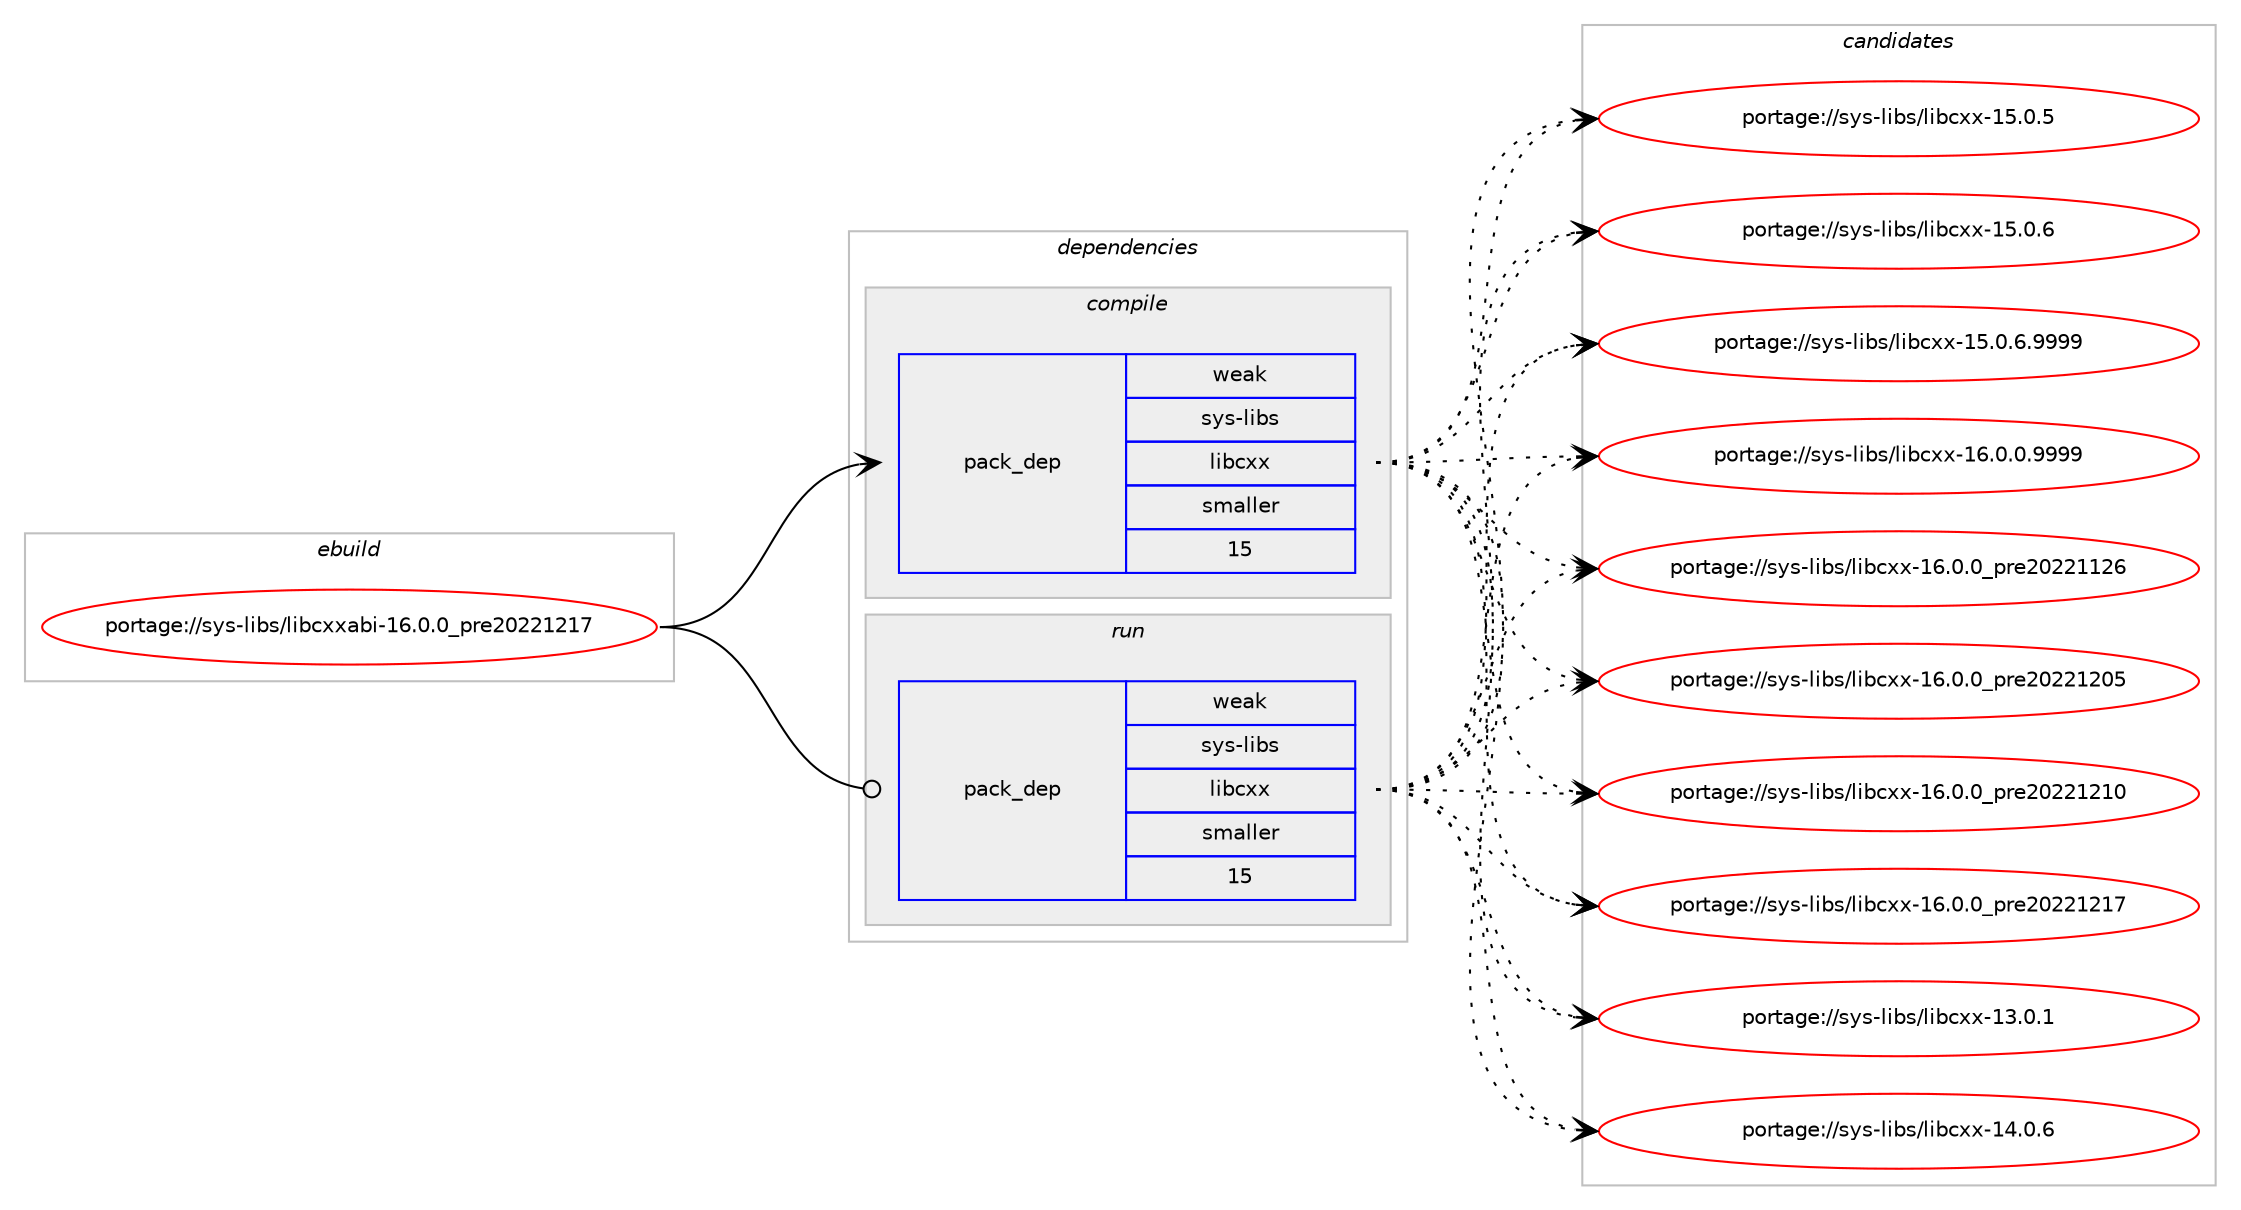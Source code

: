 digraph prolog {

# *************
# Graph options
# *************

newrank=true;
concentrate=true;
compound=true;
graph [rankdir=LR,fontname=Helvetica,fontsize=10,ranksep=1.5];#, ranksep=2.5, nodesep=0.2];
edge  [arrowhead=vee];
node  [fontname=Helvetica,fontsize=10];

# **********
# The ebuild
# **********

subgraph cluster_leftcol {
color=gray;
rank=same;
label=<<i>ebuild</i>>;
id [label="portage://sys-libs/libcxxabi-16.0.0_pre20221217", color=red, width=4, href="../sys-libs/libcxxabi-16.0.0_pre20221217.svg"];
}

# ****************
# The dependencies
# ****************

subgraph cluster_midcol {
color=gray;
label=<<i>dependencies</i>>;
subgraph cluster_compile {
fillcolor="#eeeeee";
style=filled;
label=<<i>compile</i>>;
# *** BEGIN UNKNOWN DEPENDENCY TYPE (TODO) ***
# id -> package_dependency(portage://sys-libs/libcxxabi-16.0.0_pre20221217,install,no,sys-devel,llvm,none,[,,],[slot(16)],[])
# *** END UNKNOWN DEPENDENCY TYPE (TODO) ***

# *** BEGIN UNKNOWN DEPENDENCY TYPE (TODO) ***
# id -> package_dependency(portage://sys-libs/libcxxabi-16.0.0_pre20221217,install,strong,sys-devel,llvm,none,[,,],[slot(0)],[])
# *** END UNKNOWN DEPENDENCY TYPE (TODO) ***

subgraph pack1207 {
dependency1413 [label=<<TABLE BORDER="0" CELLBORDER="1" CELLSPACING="0" CELLPADDING="4" WIDTH="220"><TR><TD ROWSPAN="6" CELLPADDING="30">pack_dep</TD></TR><TR><TD WIDTH="110">weak</TD></TR><TR><TD>sys-libs</TD></TR><TR><TD>libcxx</TD></TR><TR><TD>smaller</TD></TR><TR><TD>15</TD></TR></TABLE>>, shape=none, color=blue];
}
id:e -> dependency1413:w [weight=20,style="solid",arrowhead="vee"];
}
subgraph cluster_compileandrun {
fillcolor="#eeeeee";
style=filled;
label=<<i>compile and run</i>>;
}
subgraph cluster_run {
fillcolor="#eeeeee";
style=filled;
label=<<i>run</i>>;
subgraph pack1208 {
dependency1414 [label=<<TABLE BORDER="0" CELLBORDER="1" CELLSPACING="0" CELLPADDING="4" WIDTH="220"><TR><TD ROWSPAN="6" CELLPADDING="30">pack_dep</TD></TR><TR><TD WIDTH="110">weak</TD></TR><TR><TD>sys-libs</TD></TR><TR><TD>libcxx</TD></TR><TR><TD>smaller</TD></TR><TR><TD>15</TD></TR></TABLE>>, shape=none, color=blue];
}
id:e -> dependency1414:w [weight=20,style="solid",arrowhead="odot"];
}
}

# **************
# The candidates
# **************

subgraph cluster_choices {
rank=same;
color=gray;
label=<<i>candidates</i>>;

subgraph choice1207 {
color=black;
nodesep=1;
choice115121115451081059811547108105989912012045495146484649 [label="portage://sys-libs/libcxx-13.0.1", color=red, width=4,href="../sys-libs/libcxx-13.0.1.svg"];
choice115121115451081059811547108105989912012045495246484654 [label="portage://sys-libs/libcxx-14.0.6", color=red, width=4,href="../sys-libs/libcxx-14.0.6.svg"];
choice115121115451081059811547108105989912012045495346484653 [label="portage://sys-libs/libcxx-15.0.5", color=red, width=4,href="../sys-libs/libcxx-15.0.5.svg"];
choice115121115451081059811547108105989912012045495346484654 [label="portage://sys-libs/libcxx-15.0.6", color=red, width=4,href="../sys-libs/libcxx-15.0.6.svg"];
choice1151211154510810598115471081059899120120454953464846544657575757 [label="portage://sys-libs/libcxx-15.0.6.9999", color=red, width=4,href="../sys-libs/libcxx-15.0.6.9999.svg"];
choice1151211154510810598115471081059899120120454954464846484657575757 [label="portage://sys-libs/libcxx-16.0.0.9999", color=red, width=4,href="../sys-libs/libcxx-16.0.0.9999.svg"];
choice115121115451081059811547108105989912012045495446484648951121141015048505049495054 [label="portage://sys-libs/libcxx-16.0.0_pre20221126", color=red, width=4,href="../sys-libs/libcxx-16.0.0_pre20221126.svg"];
choice115121115451081059811547108105989912012045495446484648951121141015048505049504853 [label="portage://sys-libs/libcxx-16.0.0_pre20221205", color=red, width=4,href="../sys-libs/libcxx-16.0.0_pre20221205.svg"];
choice115121115451081059811547108105989912012045495446484648951121141015048505049504948 [label="portage://sys-libs/libcxx-16.0.0_pre20221210", color=red, width=4,href="../sys-libs/libcxx-16.0.0_pre20221210.svg"];
choice115121115451081059811547108105989912012045495446484648951121141015048505049504955 [label="portage://sys-libs/libcxx-16.0.0_pre20221217", color=red, width=4,href="../sys-libs/libcxx-16.0.0_pre20221217.svg"];
dependency1413:e -> choice115121115451081059811547108105989912012045495146484649:w [style=dotted,weight="100"];
dependency1413:e -> choice115121115451081059811547108105989912012045495246484654:w [style=dotted,weight="100"];
dependency1413:e -> choice115121115451081059811547108105989912012045495346484653:w [style=dotted,weight="100"];
dependency1413:e -> choice115121115451081059811547108105989912012045495346484654:w [style=dotted,weight="100"];
dependency1413:e -> choice1151211154510810598115471081059899120120454953464846544657575757:w [style=dotted,weight="100"];
dependency1413:e -> choice1151211154510810598115471081059899120120454954464846484657575757:w [style=dotted,weight="100"];
dependency1413:e -> choice115121115451081059811547108105989912012045495446484648951121141015048505049495054:w [style=dotted,weight="100"];
dependency1413:e -> choice115121115451081059811547108105989912012045495446484648951121141015048505049504853:w [style=dotted,weight="100"];
dependency1413:e -> choice115121115451081059811547108105989912012045495446484648951121141015048505049504948:w [style=dotted,weight="100"];
dependency1413:e -> choice115121115451081059811547108105989912012045495446484648951121141015048505049504955:w [style=dotted,weight="100"];
}
subgraph choice1208 {
color=black;
nodesep=1;
choice115121115451081059811547108105989912012045495146484649 [label="portage://sys-libs/libcxx-13.0.1", color=red, width=4,href="../sys-libs/libcxx-13.0.1.svg"];
choice115121115451081059811547108105989912012045495246484654 [label="portage://sys-libs/libcxx-14.0.6", color=red, width=4,href="../sys-libs/libcxx-14.0.6.svg"];
choice115121115451081059811547108105989912012045495346484653 [label="portage://sys-libs/libcxx-15.0.5", color=red, width=4,href="../sys-libs/libcxx-15.0.5.svg"];
choice115121115451081059811547108105989912012045495346484654 [label="portage://sys-libs/libcxx-15.0.6", color=red, width=4,href="../sys-libs/libcxx-15.0.6.svg"];
choice1151211154510810598115471081059899120120454953464846544657575757 [label="portage://sys-libs/libcxx-15.0.6.9999", color=red, width=4,href="../sys-libs/libcxx-15.0.6.9999.svg"];
choice1151211154510810598115471081059899120120454954464846484657575757 [label="portage://sys-libs/libcxx-16.0.0.9999", color=red, width=4,href="../sys-libs/libcxx-16.0.0.9999.svg"];
choice115121115451081059811547108105989912012045495446484648951121141015048505049495054 [label="portage://sys-libs/libcxx-16.0.0_pre20221126", color=red, width=4,href="../sys-libs/libcxx-16.0.0_pre20221126.svg"];
choice115121115451081059811547108105989912012045495446484648951121141015048505049504853 [label="portage://sys-libs/libcxx-16.0.0_pre20221205", color=red, width=4,href="../sys-libs/libcxx-16.0.0_pre20221205.svg"];
choice115121115451081059811547108105989912012045495446484648951121141015048505049504948 [label="portage://sys-libs/libcxx-16.0.0_pre20221210", color=red, width=4,href="../sys-libs/libcxx-16.0.0_pre20221210.svg"];
choice115121115451081059811547108105989912012045495446484648951121141015048505049504955 [label="portage://sys-libs/libcxx-16.0.0_pre20221217", color=red, width=4,href="../sys-libs/libcxx-16.0.0_pre20221217.svg"];
dependency1414:e -> choice115121115451081059811547108105989912012045495146484649:w [style=dotted,weight="100"];
dependency1414:e -> choice115121115451081059811547108105989912012045495246484654:w [style=dotted,weight="100"];
dependency1414:e -> choice115121115451081059811547108105989912012045495346484653:w [style=dotted,weight="100"];
dependency1414:e -> choice115121115451081059811547108105989912012045495346484654:w [style=dotted,weight="100"];
dependency1414:e -> choice1151211154510810598115471081059899120120454953464846544657575757:w [style=dotted,weight="100"];
dependency1414:e -> choice1151211154510810598115471081059899120120454954464846484657575757:w [style=dotted,weight="100"];
dependency1414:e -> choice115121115451081059811547108105989912012045495446484648951121141015048505049495054:w [style=dotted,weight="100"];
dependency1414:e -> choice115121115451081059811547108105989912012045495446484648951121141015048505049504853:w [style=dotted,weight="100"];
dependency1414:e -> choice115121115451081059811547108105989912012045495446484648951121141015048505049504948:w [style=dotted,weight="100"];
dependency1414:e -> choice115121115451081059811547108105989912012045495446484648951121141015048505049504955:w [style=dotted,weight="100"];
}
}

}
